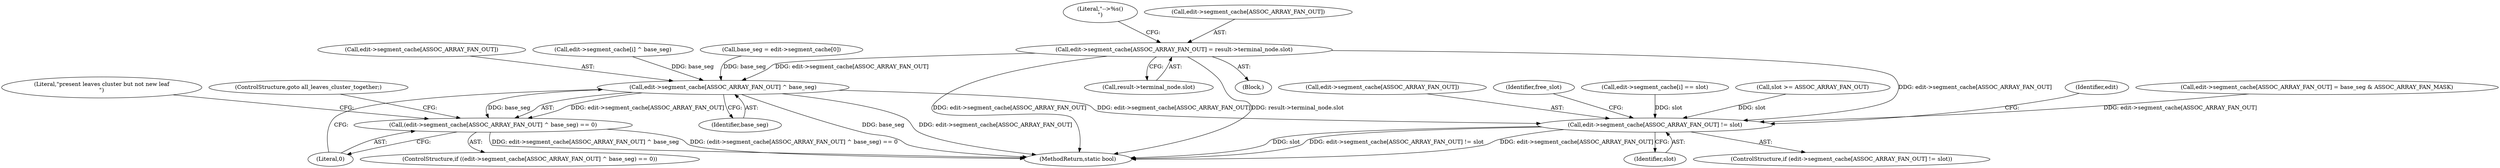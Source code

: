 digraph "0_linux_ea6789980fdaa610d7eb63602c746bf6ec70cd2b@array" {
"1000155" [label="(Call,edit->segment_cache[ASSOC_ARRAY_FAN_OUT] = result->terminal_node.slot)"];
"1000403" [label="(Call,edit->segment_cache[ASSOC_ARRAY_FAN_OUT] ^ base_seg)"];
"1000402" [label="(Call,(edit->segment_cache[ASSOC_ARRAY_FAN_OUT] ^ base_seg) == 0)"];
"1000666" [label="(Call,edit->segment_cache[ASSOC_ARRAY_FAN_OUT] != slot)"];
"1000667" [label="(Call,edit->segment_cache[ASSOC_ARRAY_FAN_OUT])"];
"1000677" [label="(Identifier,free_slot)"];
"1000413" [label="(Literal,\"present leaves cluster but not new leaf\n\")"];
"1000401" [label="(ControlStructure,if ((edit->segment_cache[ASSOC_ARRAY_FAN_OUT] ^ base_seg) == 0))"];
"1000411" [label="(ControlStructure,goto all_leaves_cluster_together;)"];
"1001112" [label="(MethodReturn,static bool)"];
"1000666" [label="(Call,edit->segment_cache[ASSOC_ARRAY_FAN_OUT] != slot)"];
"1000167" [label="(Literal,\"-->%s()\n\")"];
"1000155" [label="(Call,edit->segment_cache[ASSOC_ARRAY_FAN_OUT] = result->terminal_node.slot)"];
"1000161" [label="(Call,result->terminal_node.slot)"];
"1000156" [label="(Call,edit->segment_cache[ASSOC_ARRAY_FAN_OUT])"];
"1000672" [label="(Identifier,slot)"];
"1000409" [label="(Identifier,base_seg)"];
"1000404" [label="(Call,edit->segment_cache[ASSOC_ARRAY_FAN_OUT])"];
"1000402" [label="(Call,(edit->segment_cache[ASSOC_ARRAY_FAN_OUT] ^ base_seg) == 0)"];
"1000410" [label="(Literal,0)"];
"1000613" [label="(Call,edit->segment_cache[i] == slot)"];
"1000665" [label="(ControlStructure,if (edit->segment_cache[ASSOC_ARRAY_FAN_OUT] != slot))"];
"1000528" [label="(Call,slot >= ASSOC_ARRAY_FAN_OUT)"];
"1000704" [label="(Identifier,edit)"];
"1001102" [label="(Call,edit->segment_cache[ASSOC_ARRAY_FAN_OUT] = base_seg & ASSOC_ARRAY_FAN_MASK)"];
"1000403" [label="(Call,edit->segment_cache[ASSOC_ARRAY_FAN_OUT] ^ base_seg)"];
"1000121" [label="(Block,)"];
"1000384" [label="(Call,edit->segment_cache[i] ^ base_seg)"];
"1000366" [label="(Call,base_seg = edit->segment_cache[0])"];
"1000155" -> "1000121"  [label="AST: "];
"1000155" -> "1000161"  [label="CFG: "];
"1000156" -> "1000155"  [label="AST: "];
"1000161" -> "1000155"  [label="AST: "];
"1000167" -> "1000155"  [label="CFG: "];
"1000155" -> "1001112"  [label="DDG: edit->segment_cache[ASSOC_ARRAY_FAN_OUT]"];
"1000155" -> "1001112"  [label="DDG: result->terminal_node.slot"];
"1000155" -> "1000403"  [label="DDG: edit->segment_cache[ASSOC_ARRAY_FAN_OUT]"];
"1000155" -> "1000666"  [label="DDG: edit->segment_cache[ASSOC_ARRAY_FAN_OUT]"];
"1000403" -> "1000402"  [label="AST: "];
"1000403" -> "1000409"  [label="CFG: "];
"1000404" -> "1000403"  [label="AST: "];
"1000409" -> "1000403"  [label="AST: "];
"1000410" -> "1000403"  [label="CFG: "];
"1000403" -> "1001112"  [label="DDG: base_seg"];
"1000403" -> "1001112"  [label="DDG: edit->segment_cache[ASSOC_ARRAY_FAN_OUT]"];
"1000403" -> "1000402"  [label="DDG: edit->segment_cache[ASSOC_ARRAY_FAN_OUT]"];
"1000403" -> "1000402"  [label="DDG: base_seg"];
"1000366" -> "1000403"  [label="DDG: base_seg"];
"1000384" -> "1000403"  [label="DDG: base_seg"];
"1000403" -> "1000666"  [label="DDG: edit->segment_cache[ASSOC_ARRAY_FAN_OUT]"];
"1000402" -> "1000401"  [label="AST: "];
"1000402" -> "1000410"  [label="CFG: "];
"1000410" -> "1000402"  [label="AST: "];
"1000411" -> "1000402"  [label="CFG: "];
"1000413" -> "1000402"  [label="CFG: "];
"1000402" -> "1001112"  [label="DDG: (edit->segment_cache[ASSOC_ARRAY_FAN_OUT] ^ base_seg) == 0"];
"1000402" -> "1001112"  [label="DDG: edit->segment_cache[ASSOC_ARRAY_FAN_OUT] ^ base_seg"];
"1000666" -> "1000665"  [label="AST: "];
"1000666" -> "1000672"  [label="CFG: "];
"1000667" -> "1000666"  [label="AST: "];
"1000672" -> "1000666"  [label="AST: "];
"1000677" -> "1000666"  [label="CFG: "];
"1000704" -> "1000666"  [label="CFG: "];
"1000666" -> "1001112"  [label="DDG: slot"];
"1000666" -> "1001112"  [label="DDG: edit->segment_cache[ASSOC_ARRAY_FAN_OUT] != slot"];
"1000666" -> "1001112"  [label="DDG: edit->segment_cache[ASSOC_ARRAY_FAN_OUT]"];
"1001102" -> "1000666"  [label="DDG: edit->segment_cache[ASSOC_ARRAY_FAN_OUT]"];
"1000613" -> "1000666"  [label="DDG: slot"];
"1000528" -> "1000666"  [label="DDG: slot"];
}
